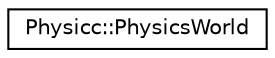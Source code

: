 digraph "Graphical Class Hierarchy"
{
 // LATEX_PDF_SIZE
  edge [fontname="Helvetica",fontsize="10",labelfontname="Helvetica",labelfontsize="10"];
  node [fontname="Helvetica",fontsize="10",shape=record];
  rankdir="LR";
  Node0 [label="Physicc::PhysicsWorld",height=0.2,width=0.4,color="black", fillcolor="white", style="filled",URL="$classPhysicc_1_1PhysicsWorld.html",tooltip="World's Physics Class."];
}

